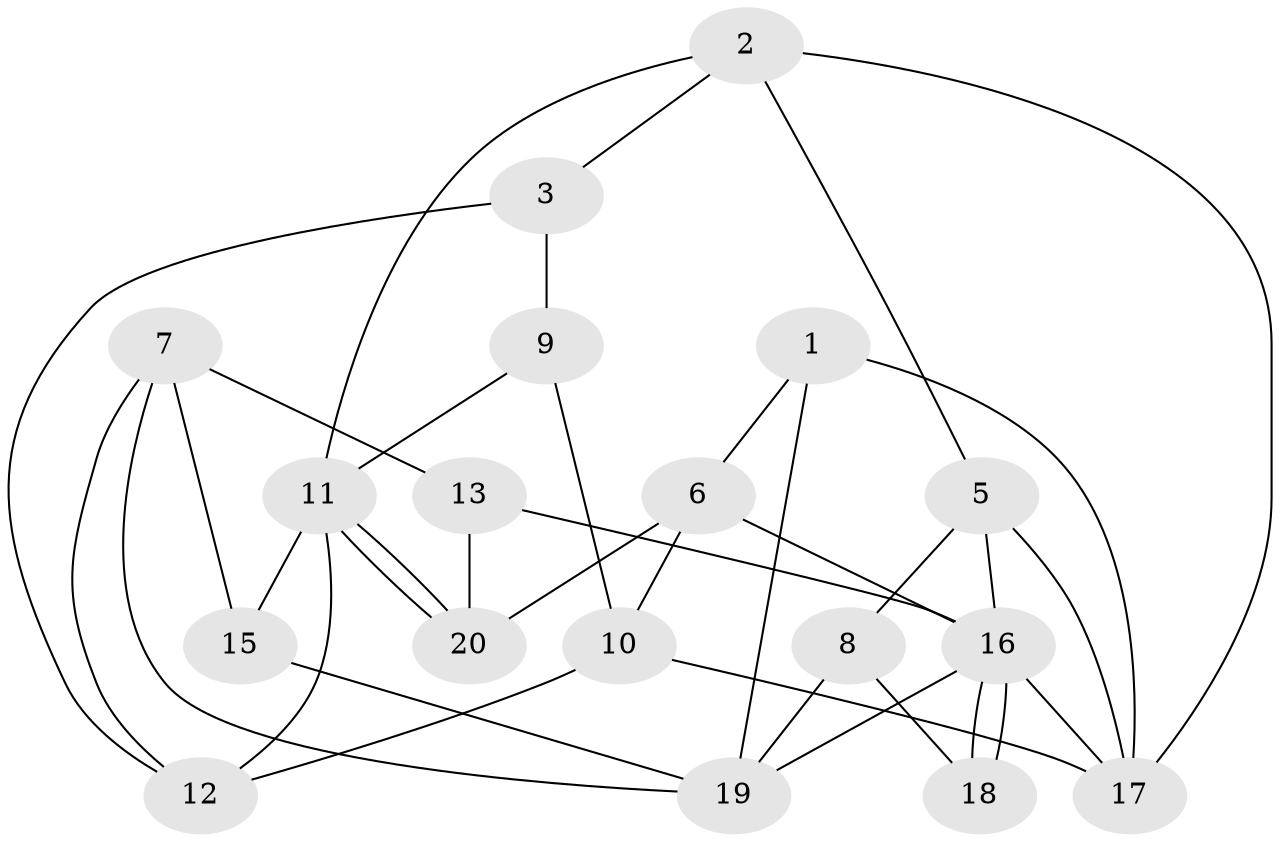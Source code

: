 // Generated by graph-tools (version 1.1) at 2025/46/02/15/25 05:46:28]
// undirected, 18 vertices, 36 edges
graph export_dot {
graph [start="1"]
  node [color=gray90,style=filled];
  1;
  2;
  3;
  5;
  6;
  7;
  8;
  9;
  10;
  11 [super="+4+14"];
  12;
  13 [super="+14"];
  15;
  16;
  17;
  18;
  19;
  20 [super="+4"];
  1 -- 19;
  1 -- 6;
  1 -- 17;
  2 -- 11;
  2 -- 17;
  2 -- 3;
  2 -- 5;
  3 -- 9;
  3 -- 12;
  5 -- 17;
  5 -- 8;
  5 -- 16;
  6 -- 20;
  6 -- 16;
  6 -- 10;
  7 -- 12;
  7 -- 19;
  7 -- 13;
  7 -- 15;
  8 -- 19;
  8 -- 18;
  9 -- 10;
  9 -- 11;
  10 -- 17;
  10 -- 12;
  11 -- 20;
  11 -- 20;
  11 -- 12;
  11 -- 15;
  13 -- 16;
  13 -- 20;
  15 -- 19;
  16 -- 18;
  16 -- 18;
  16 -- 17;
  16 -- 19;
}
